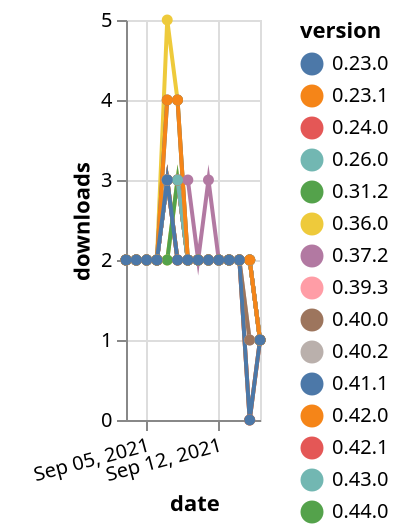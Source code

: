 {"$schema": "https://vega.github.io/schema/vega-lite/v5.json", "description": "A simple bar chart with embedded data.", "data": {"values": [{"date": "2021-09-03", "total": 2029, "delta": 2, "version": "0.42.1"}, {"date": "2021-09-04", "total": 2031, "delta": 2, "version": "0.42.1"}, {"date": "2021-09-05", "total": 2033, "delta": 2, "version": "0.42.1"}, {"date": "2021-09-06", "total": 2035, "delta": 2, "version": "0.42.1"}, {"date": "2021-09-07", "total": 2038, "delta": 3, "version": "0.42.1"}, {"date": "2021-09-08", "total": 2040, "delta": 2, "version": "0.42.1"}, {"date": "2021-09-09", "total": 2042, "delta": 2, "version": "0.42.1"}, {"date": "2021-09-10", "total": 2044, "delta": 2, "version": "0.42.1"}, {"date": "2021-09-11", "total": 2046, "delta": 2, "version": "0.42.1"}, {"date": "2021-09-12", "total": 2048, "delta": 2, "version": "0.42.1"}, {"date": "2021-09-13", "total": 2050, "delta": 2, "version": "0.42.1"}, {"date": "2021-09-14", "total": 2052, "delta": 2, "version": "0.42.1"}, {"date": "2021-09-15", "total": 2052, "delta": 0, "version": "0.42.1"}, {"date": "2021-09-16", "total": 2053, "delta": 1, "version": "0.42.1"}, {"date": "2021-09-03", "total": 2023, "delta": 2, "version": "0.43.0"}, {"date": "2021-09-04", "total": 2025, "delta": 2, "version": "0.43.0"}, {"date": "2021-09-05", "total": 2027, "delta": 2, "version": "0.43.0"}, {"date": "2021-09-06", "total": 2029, "delta": 2, "version": "0.43.0"}, {"date": "2021-09-07", "total": 2032, "delta": 3, "version": "0.43.0"}, {"date": "2021-09-08", "total": 2035, "delta": 3, "version": "0.43.0"}, {"date": "2021-09-09", "total": 2037, "delta": 2, "version": "0.43.0"}, {"date": "2021-09-10", "total": 2039, "delta": 2, "version": "0.43.0"}, {"date": "2021-09-11", "total": 2041, "delta": 2, "version": "0.43.0"}, {"date": "2021-09-12", "total": 2043, "delta": 2, "version": "0.43.0"}, {"date": "2021-09-13", "total": 2045, "delta": 2, "version": "0.43.0"}, {"date": "2021-09-14", "total": 2047, "delta": 2, "version": "0.43.0"}, {"date": "2021-09-15", "total": 2049, "delta": 2, "version": "0.43.0"}, {"date": "2021-09-16", "total": 2050, "delta": 1, "version": "0.43.0"}, {"date": "2021-09-03", "total": 2147, "delta": 2, "version": "0.40.2"}, {"date": "2021-09-04", "total": 2149, "delta": 2, "version": "0.40.2"}, {"date": "2021-09-05", "total": 2151, "delta": 2, "version": "0.40.2"}, {"date": "2021-09-06", "total": 2153, "delta": 2, "version": "0.40.2"}, {"date": "2021-09-07", "total": 2156, "delta": 3, "version": "0.40.2"}, {"date": "2021-09-08", "total": 2158, "delta": 2, "version": "0.40.2"}, {"date": "2021-09-09", "total": 2160, "delta": 2, "version": "0.40.2"}, {"date": "2021-09-10", "total": 2162, "delta": 2, "version": "0.40.2"}, {"date": "2021-09-11", "total": 2164, "delta": 2, "version": "0.40.2"}, {"date": "2021-09-12", "total": 2166, "delta": 2, "version": "0.40.2"}, {"date": "2021-09-13", "total": 2168, "delta": 2, "version": "0.40.2"}, {"date": "2021-09-14", "total": 2170, "delta": 2, "version": "0.40.2"}, {"date": "2021-09-15", "total": 2171, "delta": 1, "version": "0.40.2"}, {"date": "2021-09-16", "total": 2172, "delta": 1, "version": "0.40.2"}, {"date": "2021-09-03", "total": 2844, "delta": 2, "version": "0.36.0"}, {"date": "2021-09-04", "total": 2846, "delta": 2, "version": "0.36.0"}, {"date": "2021-09-05", "total": 2848, "delta": 2, "version": "0.36.0"}, {"date": "2021-09-06", "total": 2850, "delta": 2, "version": "0.36.0"}, {"date": "2021-09-07", "total": 2855, "delta": 5, "version": "0.36.0"}, {"date": "2021-09-08", "total": 2859, "delta": 4, "version": "0.36.0"}, {"date": "2021-09-09", "total": 2861, "delta": 2, "version": "0.36.0"}, {"date": "2021-09-10", "total": 2863, "delta": 2, "version": "0.36.0"}, {"date": "2021-09-11", "total": 2865, "delta": 2, "version": "0.36.0"}, {"date": "2021-09-12", "total": 2867, "delta": 2, "version": "0.36.0"}, {"date": "2021-09-13", "total": 2869, "delta": 2, "version": "0.36.0"}, {"date": "2021-09-14", "total": 2871, "delta": 2, "version": "0.36.0"}, {"date": "2021-09-15", "total": 2873, "delta": 2, "version": "0.36.0"}, {"date": "2021-09-16", "total": 2874, "delta": 1, "version": "0.36.0"}, {"date": "2021-09-03", "total": 2298, "delta": 2, "version": "0.37.2"}, {"date": "2021-09-04", "total": 2300, "delta": 2, "version": "0.37.2"}, {"date": "2021-09-05", "total": 2302, "delta": 2, "version": "0.37.2"}, {"date": "2021-09-06", "total": 2304, "delta": 2, "version": "0.37.2"}, {"date": "2021-09-07", "total": 2307, "delta": 3, "version": "0.37.2"}, {"date": "2021-09-08", "total": 2310, "delta": 3, "version": "0.37.2"}, {"date": "2021-09-09", "total": 2312, "delta": 2, "version": "0.37.2"}, {"date": "2021-09-10", "total": 2314, "delta": 2, "version": "0.37.2"}, {"date": "2021-09-11", "total": 2316, "delta": 2, "version": "0.37.2"}, {"date": "2021-09-12", "total": 2318, "delta": 2, "version": "0.37.2"}, {"date": "2021-09-13", "total": 2320, "delta": 2, "version": "0.37.2"}, {"date": "2021-09-14", "total": 2322, "delta": 2, "version": "0.37.2"}, {"date": "2021-09-15", "total": 2324, "delta": 2, "version": "0.37.2"}, {"date": "2021-09-16", "total": 2325, "delta": 1, "version": "0.37.2"}, {"date": "2021-09-03", "total": 1961, "delta": 2, "version": "0.45.0"}, {"date": "2021-09-04", "total": 1963, "delta": 2, "version": "0.45.0"}, {"date": "2021-09-05", "total": 1965, "delta": 2, "version": "0.45.0"}, {"date": "2021-09-06", "total": 1967, "delta": 2, "version": "0.45.0"}, {"date": "2021-09-07", "total": 1970, "delta": 3, "version": "0.45.0"}, {"date": "2021-09-08", "total": 1973, "delta": 3, "version": "0.45.0"}, {"date": "2021-09-09", "total": 1976, "delta": 3, "version": "0.45.0"}, {"date": "2021-09-10", "total": 1978, "delta": 2, "version": "0.45.0"}, {"date": "2021-09-11", "total": 1981, "delta": 3, "version": "0.45.0"}, {"date": "2021-09-12", "total": 1983, "delta": 2, "version": "0.45.0"}, {"date": "2021-09-13", "total": 1985, "delta": 2, "version": "0.45.0"}, {"date": "2021-09-14", "total": 1987, "delta": 2, "version": "0.45.0"}, {"date": "2021-09-15", "total": 1989, "delta": 2, "version": "0.45.0"}, {"date": "2021-09-16", "total": 1990, "delta": 1, "version": "0.45.0"}, {"date": "2021-09-03", "total": 2618, "delta": 2, "version": "0.23.0"}, {"date": "2021-09-04", "total": 2620, "delta": 2, "version": "0.23.0"}, {"date": "2021-09-05", "total": 2622, "delta": 2, "version": "0.23.0"}, {"date": "2021-09-06", "total": 2624, "delta": 2, "version": "0.23.0"}, {"date": "2021-09-07", "total": 2628, "delta": 4, "version": "0.23.0"}, {"date": "2021-09-08", "total": 2632, "delta": 4, "version": "0.23.0"}, {"date": "2021-09-09", "total": 2634, "delta": 2, "version": "0.23.0"}, {"date": "2021-09-10", "total": 2636, "delta": 2, "version": "0.23.0"}, {"date": "2021-09-11", "total": 2638, "delta": 2, "version": "0.23.0"}, {"date": "2021-09-12", "total": 2640, "delta": 2, "version": "0.23.0"}, {"date": "2021-09-13", "total": 2642, "delta": 2, "version": "0.23.0"}, {"date": "2021-09-14", "total": 2644, "delta": 2, "version": "0.23.0"}, {"date": "2021-09-15", "total": 2646, "delta": 2, "version": "0.23.0"}, {"date": "2021-09-16", "total": 2647, "delta": 1, "version": "0.23.0"}, {"date": "2021-09-03", "total": 1959, "delta": 2, "version": "0.44.3"}, {"date": "2021-09-04", "total": 1961, "delta": 2, "version": "0.44.3"}, {"date": "2021-09-05", "total": 1963, "delta": 2, "version": "0.44.3"}, {"date": "2021-09-06", "total": 1965, "delta": 2, "version": "0.44.3"}, {"date": "2021-09-07", "total": 1967, "delta": 2, "version": "0.44.3"}, {"date": "2021-09-08", "total": 1970, "delta": 3, "version": "0.44.3"}, {"date": "2021-09-09", "total": 1972, "delta": 2, "version": "0.44.3"}, {"date": "2021-09-10", "total": 1974, "delta": 2, "version": "0.44.3"}, {"date": "2021-09-11", "total": 1976, "delta": 2, "version": "0.44.3"}, {"date": "2021-09-12", "total": 1978, "delta": 2, "version": "0.44.3"}, {"date": "2021-09-13", "total": 1980, "delta": 2, "version": "0.44.3"}, {"date": "2021-09-14", "total": 1982, "delta": 2, "version": "0.44.3"}, {"date": "2021-09-15", "total": 1984, "delta": 2, "version": "0.44.3"}, {"date": "2021-09-16", "total": 1985, "delta": 1, "version": "0.44.3"}, {"date": "2021-09-03", "total": 2266, "delta": 2, "version": "0.40.0"}, {"date": "2021-09-04", "total": 2268, "delta": 2, "version": "0.40.0"}, {"date": "2021-09-05", "total": 2270, "delta": 2, "version": "0.40.0"}, {"date": "2021-09-06", "total": 2272, "delta": 2, "version": "0.40.0"}, {"date": "2021-09-07", "total": 2275, "delta": 3, "version": "0.40.0"}, {"date": "2021-09-08", "total": 2277, "delta": 2, "version": "0.40.0"}, {"date": "2021-09-09", "total": 2279, "delta": 2, "version": "0.40.0"}, {"date": "2021-09-10", "total": 2281, "delta": 2, "version": "0.40.0"}, {"date": "2021-09-11", "total": 2283, "delta": 2, "version": "0.40.0"}, {"date": "2021-09-12", "total": 2285, "delta": 2, "version": "0.40.0"}, {"date": "2021-09-13", "total": 2287, "delta": 2, "version": "0.40.0"}, {"date": "2021-09-14", "total": 2289, "delta": 2, "version": "0.40.0"}, {"date": "2021-09-15", "total": 2290, "delta": 1, "version": "0.40.0"}, {"date": "2021-09-16", "total": 2291, "delta": 1, "version": "0.40.0"}, {"date": "2021-09-03", "total": 1964, "delta": 2, "version": "0.44.0"}, {"date": "2021-09-04", "total": 1966, "delta": 2, "version": "0.44.0"}, {"date": "2021-09-05", "total": 1968, "delta": 2, "version": "0.44.0"}, {"date": "2021-09-06", "total": 1970, "delta": 2, "version": "0.44.0"}, {"date": "2021-09-07", "total": 1973, "delta": 3, "version": "0.44.0"}, {"date": "2021-09-08", "total": 1976, "delta": 3, "version": "0.44.0"}, {"date": "2021-09-09", "total": 1978, "delta": 2, "version": "0.44.0"}, {"date": "2021-09-10", "total": 1980, "delta": 2, "version": "0.44.0"}, {"date": "2021-09-11", "total": 1982, "delta": 2, "version": "0.44.0"}, {"date": "2021-09-12", "total": 1984, "delta": 2, "version": "0.44.0"}, {"date": "2021-09-13", "total": 1986, "delta": 2, "version": "0.44.0"}, {"date": "2021-09-14", "total": 1988, "delta": 2, "version": "0.44.0"}, {"date": "2021-09-15", "total": 1990, "delta": 2, "version": "0.44.0"}, {"date": "2021-09-16", "total": 1991, "delta": 1, "version": "0.44.0"}, {"date": "2021-09-03", "total": 2293, "delta": 2, "version": "0.39.3"}, {"date": "2021-09-04", "total": 2295, "delta": 2, "version": "0.39.3"}, {"date": "2021-09-05", "total": 2297, "delta": 2, "version": "0.39.3"}, {"date": "2021-09-06", "total": 2299, "delta": 2, "version": "0.39.3"}, {"date": "2021-09-07", "total": 2302, "delta": 3, "version": "0.39.3"}, {"date": "2021-09-08", "total": 2305, "delta": 3, "version": "0.39.3"}, {"date": "2021-09-09", "total": 2307, "delta": 2, "version": "0.39.3"}, {"date": "2021-09-10", "total": 2309, "delta": 2, "version": "0.39.3"}, {"date": "2021-09-11", "total": 2311, "delta": 2, "version": "0.39.3"}, {"date": "2021-09-12", "total": 2313, "delta": 2, "version": "0.39.3"}, {"date": "2021-09-13", "total": 2315, "delta": 2, "version": "0.39.3"}, {"date": "2021-09-14", "total": 2317, "delta": 2, "version": "0.39.3"}, {"date": "2021-09-15", "total": 2319, "delta": 2, "version": "0.39.3"}, {"date": "2021-09-16", "total": 2320, "delta": 1, "version": "0.39.3"}, {"date": "2021-09-03", "total": 2128, "delta": 2, "version": "0.42.0"}, {"date": "2021-09-04", "total": 2130, "delta": 2, "version": "0.42.0"}, {"date": "2021-09-05", "total": 2132, "delta": 2, "version": "0.42.0"}, {"date": "2021-09-06", "total": 2134, "delta": 2, "version": "0.42.0"}, {"date": "2021-09-07", "total": 2137, "delta": 3, "version": "0.42.0"}, {"date": "2021-09-08", "total": 2139, "delta": 2, "version": "0.42.0"}, {"date": "2021-09-09", "total": 2141, "delta": 2, "version": "0.42.0"}, {"date": "2021-09-10", "total": 2143, "delta": 2, "version": "0.42.0"}, {"date": "2021-09-11", "total": 2145, "delta": 2, "version": "0.42.0"}, {"date": "2021-09-12", "total": 2147, "delta": 2, "version": "0.42.0"}, {"date": "2021-09-13", "total": 2149, "delta": 2, "version": "0.42.0"}, {"date": "2021-09-14", "total": 2151, "delta": 2, "version": "0.42.0"}, {"date": "2021-09-15", "total": 2151, "delta": 0, "version": "0.42.0"}, {"date": "2021-09-16", "total": 2152, "delta": 1, "version": "0.42.0"}, {"date": "2021-09-03", "total": 2356, "delta": 2, "version": "0.31.2"}, {"date": "2021-09-04", "total": 2358, "delta": 2, "version": "0.31.2"}, {"date": "2021-09-05", "total": 2360, "delta": 2, "version": "0.31.2"}, {"date": "2021-09-06", "total": 2362, "delta": 2, "version": "0.31.2"}, {"date": "2021-09-07", "total": 2364, "delta": 2, "version": "0.31.2"}, {"date": "2021-09-08", "total": 2367, "delta": 3, "version": "0.31.2"}, {"date": "2021-09-09", "total": 2369, "delta": 2, "version": "0.31.2"}, {"date": "2021-09-10", "total": 2371, "delta": 2, "version": "0.31.2"}, {"date": "2021-09-11", "total": 2373, "delta": 2, "version": "0.31.2"}, {"date": "2021-09-12", "total": 2375, "delta": 2, "version": "0.31.2"}, {"date": "2021-09-13", "total": 2377, "delta": 2, "version": "0.31.2"}, {"date": "2021-09-14", "total": 2379, "delta": 2, "version": "0.31.2"}, {"date": "2021-09-15", "total": 2381, "delta": 2, "version": "0.31.2"}, {"date": "2021-09-16", "total": 2382, "delta": 1, "version": "0.31.2"}, {"date": "2021-09-03", "total": 2319, "delta": 2, "version": "0.24.0"}, {"date": "2021-09-04", "total": 2321, "delta": 2, "version": "0.24.0"}, {"date": "2021-09-05", "total": 2323, "delta": 2, "version": "0.24.0"}, {"date": "2021-09-06", "total": 2325, "delta": 2, "version": "0.24.0"}, {"date": "2021-09-07", "total": 2328, "delta": 3, "version": "0.24.0"}, {"date": "2021-09-08", "total": 2331, "delta": 3, "version": "0.24.0"}, {"date": "2021-09-09", "total": 2333, "delta": 2, "version": "0.24.0"}, {"date": "2021-09-10", "total": 2335, "delta": 2, "version": "0.24.0"}, {"date": "2021-09-11", "total": 2337, "delta": 2, "version": "0.24.0"}, {"date": "2021-09-12", "total": 2339, "delta": 2, "version": "0.24.0"}, {"date": "2021-09-13", "total": 2341, "delta": 2, "version": "0.24.0"}, {"date": "2021-09-14", "total": 2343, "delta": 2, "version": "0.24.0"}, {"date": "2021-09-15", "total": 2345, "delta": 2, "version": "0.24.0"}, {"date": "2021-09-16", "total": 2346, "delta": 1, "version": "0.24.0"}, {"date": "2021-09-03", "total": 2323, "delta": 2, "version": "0.26.0"}, {"date": "2021-09-04", "total": 2325, "delta": 2, "version": "0.26.0"}, {"date": "2021-09-05", "total": 2327, "delta": 2, "version": "0.26.0"}, {"date": "2021-09-06", "total": 2329, "delta": 2, "version": "0.26.0"}, {"date": "2021-09-07", "total": 2332, "delta": 3, "version": "0.26.0"}, {"date": "2021-09-08", "total": 2335, "delta": 3, "version": "0.26.0"}, {"date": "2021-09-09", "total": 2337, "delta": 2, "version": "0.26.0"}, {"date": "2021-09-10", "total": 2339, "delta": 2, "version": "0.26.0"}, {"date": "2021-09-11", "total": 2341, "delta": 2, "version": "0.26.0"}, {"date": "2021-09-12", "total": 2343, "delta": 2, "version": "0.26.0"}, {"date": "2021-09-13", "total": 2345, "delta": 2, "version": "0.26.0"}, {"date": "2021-09-14", "total": 2347, "delta": 2, "version": "0.26.0"}, {"date": "2021-09-15", "total": 2349, "delta": 2, "version": "0.26.0"}, {"date": "2021-09-16", "total": 2350, "delta": 1, "version": "0.26.0"}, {"date": "2021-09-03", "total": 2599, "delta": 2, "version": "0.23.1"}, {"date": "2021-09-04", "total": 2601, "delta": 2, "version": "0.23.1"}, {"date": "2021-09-05", "total": 2603, "delta": 2, "version": "0.23.1"}, {"date": "2021-09-06", "total": 2605, "delta": 2, "version": "0.23.1"}, {"date": "2021-09-07", "total": 2609, "delta": 4, "version": "0.23.1"}, {"date": "2021-09-08", "total": 2613, "delta": 4, "version": "0.23.1"}, {"date": "2021-09-09", "total": 2615, "delta": 2, "version": "0.23.1"}, {"date": "2021-09-10", "total": 2617, "delta": 2, "version": "0.23.1"}, {"date": "2021-09-11", "total": 2619, "delta": 2, "version": "0.23.1"}, {"date": "2021-09-12", "total": 2621, "delta": 2, "version": "0.23.1"}, {"date": "2021-09-13", "total": 2623, "delta": 2, "version": "0.23.1"}, {"date": "2021-09-14", "total": 2625, "delta": 2, "version": "0.23.1"}, {"date": "2021-09-15", "total": 2627, "delta": 2, "version": "0.23.1"}, {"date": "2021-09-16", "total": 2628, "delta": 1, "version": "0.23.1"}, {"date": "2021-09-03", "total": 2124, "delta": 2, "version": "0.41.1"}, {"date": "2021-09-04", "total": 2126, "delta": 2, "version": "0.41.1"}, {"date": "2021-09-05", "total": 2128, "delta": 2, "version": "0.41.1"}, {"date": "2021-09-06", "total": 2130, "delta": 2, "version": "0.41.1"}, {"date": "2021-09-07", "total": 2133, "delta": 3, "version": "0.41.1"}, {"date": "2021-09-08", "total": 2135, "delta": 2, "version": "0.41.1"}, {"date": "2021-09-09", "total": 2137, "delta": 2, "version": "0.41.1"}, {"date": "2021-09-10", "total": 2139, "delta": 2, "version": "0.41.1"}, {"date": "2021-09-11", "total": 2141, "delta": 2, "version": "0.41.1"}, {"date": "2021-09-12", "total": 2143, "delta": 2, "version": "0.41.1"}, {"date": "2021-09-13", "total": 2145, "delta": 2, "version": "0.41.1"}, {"date": "2021-09-14", "total": 2147, "delta": 2, "version": "0.41.1"}, {"date": "2021-09-15", "total": 2147, "delta": 0, "version": "0.41.1"}, {"date": "2021-09-16", "total": 2148, "delta": 1, "version": "0.41.1"}]}, "width": "container", "mark": {"type": "line", "point": {"filled": true}}, "encoding": {"x": {"field": "date", "type": "temporal", "timeUnit": "yearmonthdate", "title": "date", "axis": {"labelAngle": -15}}, "y": {"field": "delta", "type": "quantitative", "title": "downloads"}, "color": {"field": "version", "type": "nominal"}, "tooltip": {"field": "delta"}}}